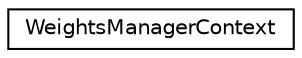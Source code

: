 digraph "Graphical Class Hierarchy"
{
 // LATEX_PDF_SIZE
  edge [fontname="Helvetica",fontsize="10",labelfontname="Helvetica",labelfontsize="10"];
  node [fontname="Helvetica",fontsize="10",shape=record];
  rankdir="LR";
  Node0 [label="WeightsManagerContext",height=0.2,width=0.4,color="black", fillcolor="white", style="filled",URL="$structarm__compute_1_1graph_1_1_weights_manager_context.xhtml",tooltip="Contains structs required for weights management."];
}
